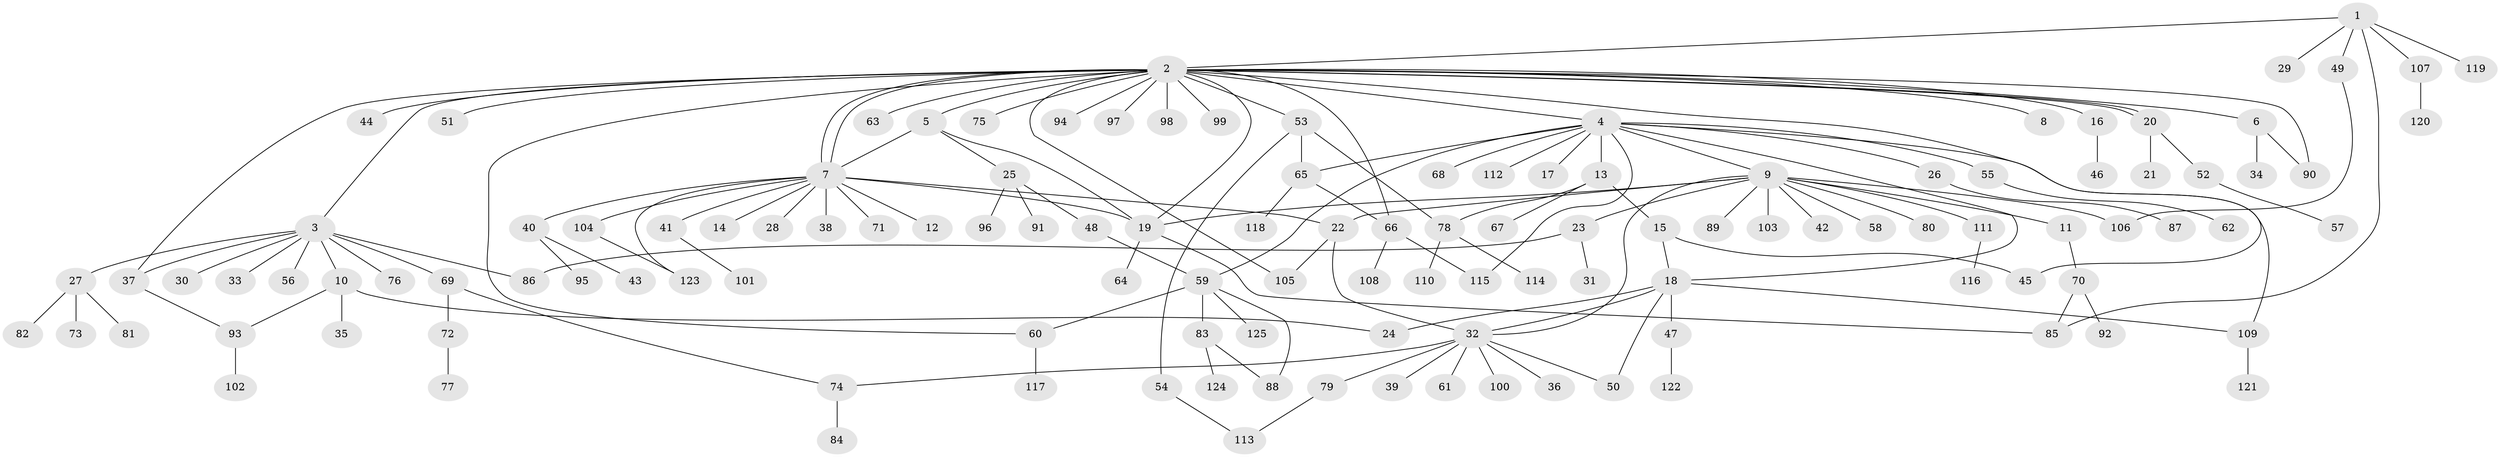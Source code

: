 // coarse degree distribution, {6: 0.03125, 26: 0.010416666666666666, 9: 0.020833333333333332, 24: 0.010416666666666666, 4: 0.0625, 2: 0.17708333333333334, 12: 0.010416666666666666, 1: 0.5625, 3: 0.09375, 8: 0.010416666666666666, 7: 0.010416666666666666}
// Generated by graph-tools (version 1.1) at 2025/23/03/03/25 07:23:53]
// undirected, 125 vertices, 156 edges
graph export_dot {
graph [start="1"]
  node [color=gray90,style=filled];
  1;
  2;
  3;
  4;
  5;
  6;
  7;
  8;
  9;
  10;
  11;
  12;
  13;
  14;
  15;
  16;
  17;
  18;
  19;
  20;
  21;
  22;
  23;
  24;
  25;
  26;
  27;
  28;
  29;
  30;
  31;
  32;
  33;
  34;
  35;
  36;
  37;
  38;
  39;
  40;
  41;
  42;
  43;
  44;
  45;
  46;
  47;
  48;
  49;
  50;
  51;
  52;
  53;
  54;
  55;
  56;
  57;
  58;
  59;
  60;
  61;
  62;
  63;
  64;
  65;
  66;
  67;
  68;
  69;
  70;
  71;
  72;
  73;
  74;
  75;
  76;
  77;
  78;
  79;
  80;
  81;
  82;
  83;
  84;
  85;
  86;
  87;
  88;
  89;
  90;
  91;
  92;
  93;
  94;
  95;
  96;
  97;
  98;
  99;
  100;
  101;
  102;
  103;
  104;
  105;
  106;
  107;
  108;
  109;
  110;
  111;
  112;
  113;
  114;
  115;
  116;
  117;
  118;
  119;
  120;
  121;
  122;
  123;
  124;
  125;
  1 -- 2;
  1 -- 29;
  1 -- 49;
  1 -- 85;
  1 -- 107;
  1 -- 119;
  2 -- 3;
  2 -- 4;
  2 -- 5;
  2 -- 6;
  2 -- 7;
  2 -- 7;
  2 -- 8;
  2 -- 16;
  2 -- 19;
  2 -- 20;
  2 -- 20;
  2 -- 37;
  2 -- 44;
  2 -- 45;
  2 -- 51;
  2 -- 53;
  2 -- 60;
  2 -- 63;
  2 -- 66;
  2 -- 75;
  2 -- 90;
  2 -- 94;
  2 -- 97;
  2 -- 98;
  2 -- 99;
  2 -- 105;
  3 -- 10;
  3 -- 27;
  3 -- 30;
  3 -- 33;
  3 -- 37;
  3 -- 56;
  3 -- 69;
  3 -- 76;
  3 -- 86;
  4 -- 9;
  4 -- 13;
  4 -- 17;
  4 -- 18;
  4 -- 26;
  4 -- 55;
  4 -- 59;
  4 -- 65;
  4 -- 68;
  4 -- 109;
  4 -- 112;
  4 -- 115;
  5 -- 7;
  5 -- 19;
  5 -- 25;
  6 -- 34;
  6 -- 90;
  7 -- 12;
  7 -- 14;
  7 -- 19;
  7 -- 22;
  7 -- 28;
  7 -- 38;
  7 -- 40;
  7 -- 41;
  7 -- 71;
  7 -- 104;
  7 -- 123;
  9 -- 11;
  9 -- 19;
  9 -- 22;
  9 -- 23;
  9 -- 32;
  9 -- 42;
  9 -- 58;
  9 -- 80;
  9 -- 89;
  9 -- 103;
  9 -- 106;
  9 -- 111;
  10 -- 24;
  10 -- 35;
  10 -- 93;
  11 -- 70;
  13 -- 15;
  13 -- 67;
  13 -- 78;
  15 -- 18;
  15 -- 45;
  16 -- 46;
  18 -- 24;
  18 -- 32;
  18 -- 47;
  18 -- 50;
  18 -- 109;
  19 -- 64;
  19 -- 85;
  20 -- 21;
  20 -- 52;
  22 -- 32;
  22 -- 105;
  23 -- 31;
  23 -- 86;
  25 -- 48;
  25 -- 91;
  25 -- 96;
  26 -- 87;
  27 -- 73;
  27 -- 81;
  27 -- 82;
  32 -- 36;
  32 -- 39;
  32 -- 50;
  32 -- 61;
  32 -- 74;
  32 -- 79;
  32 -- 100;
  37 -- 93;
  40 -- 43;
  40 -- 95;
  41 -- 101;
  47 -- 122;
  48 -- 59;
  49 -- 106;
  52 -- 57;
  53 -- 54;
  53 -- 65;
  53 -- 78;
  54 -- 113;
  55 -- 62;
  59 -- 60;
  59 -- 83;
  59 -- 88;
  59 -- 125;
  60 -- 117;
  65 -- 66;
  65 -- 118;
  66 -- 108;
  66 -- 115;
  69 -- 72;
  69 -- 74;
  70 -- 85;
  70 -- 92;
  72 -- 77;
  74 -- 84;
  78 -- 110;
  78 -- 114;
  79 -- 113;
  83 -- 88;
  83 -- 124;
  93 -- 102;
  104 -- 123;
  107 -- 120;
  109 -- 121;
  111 -- 116;
}
